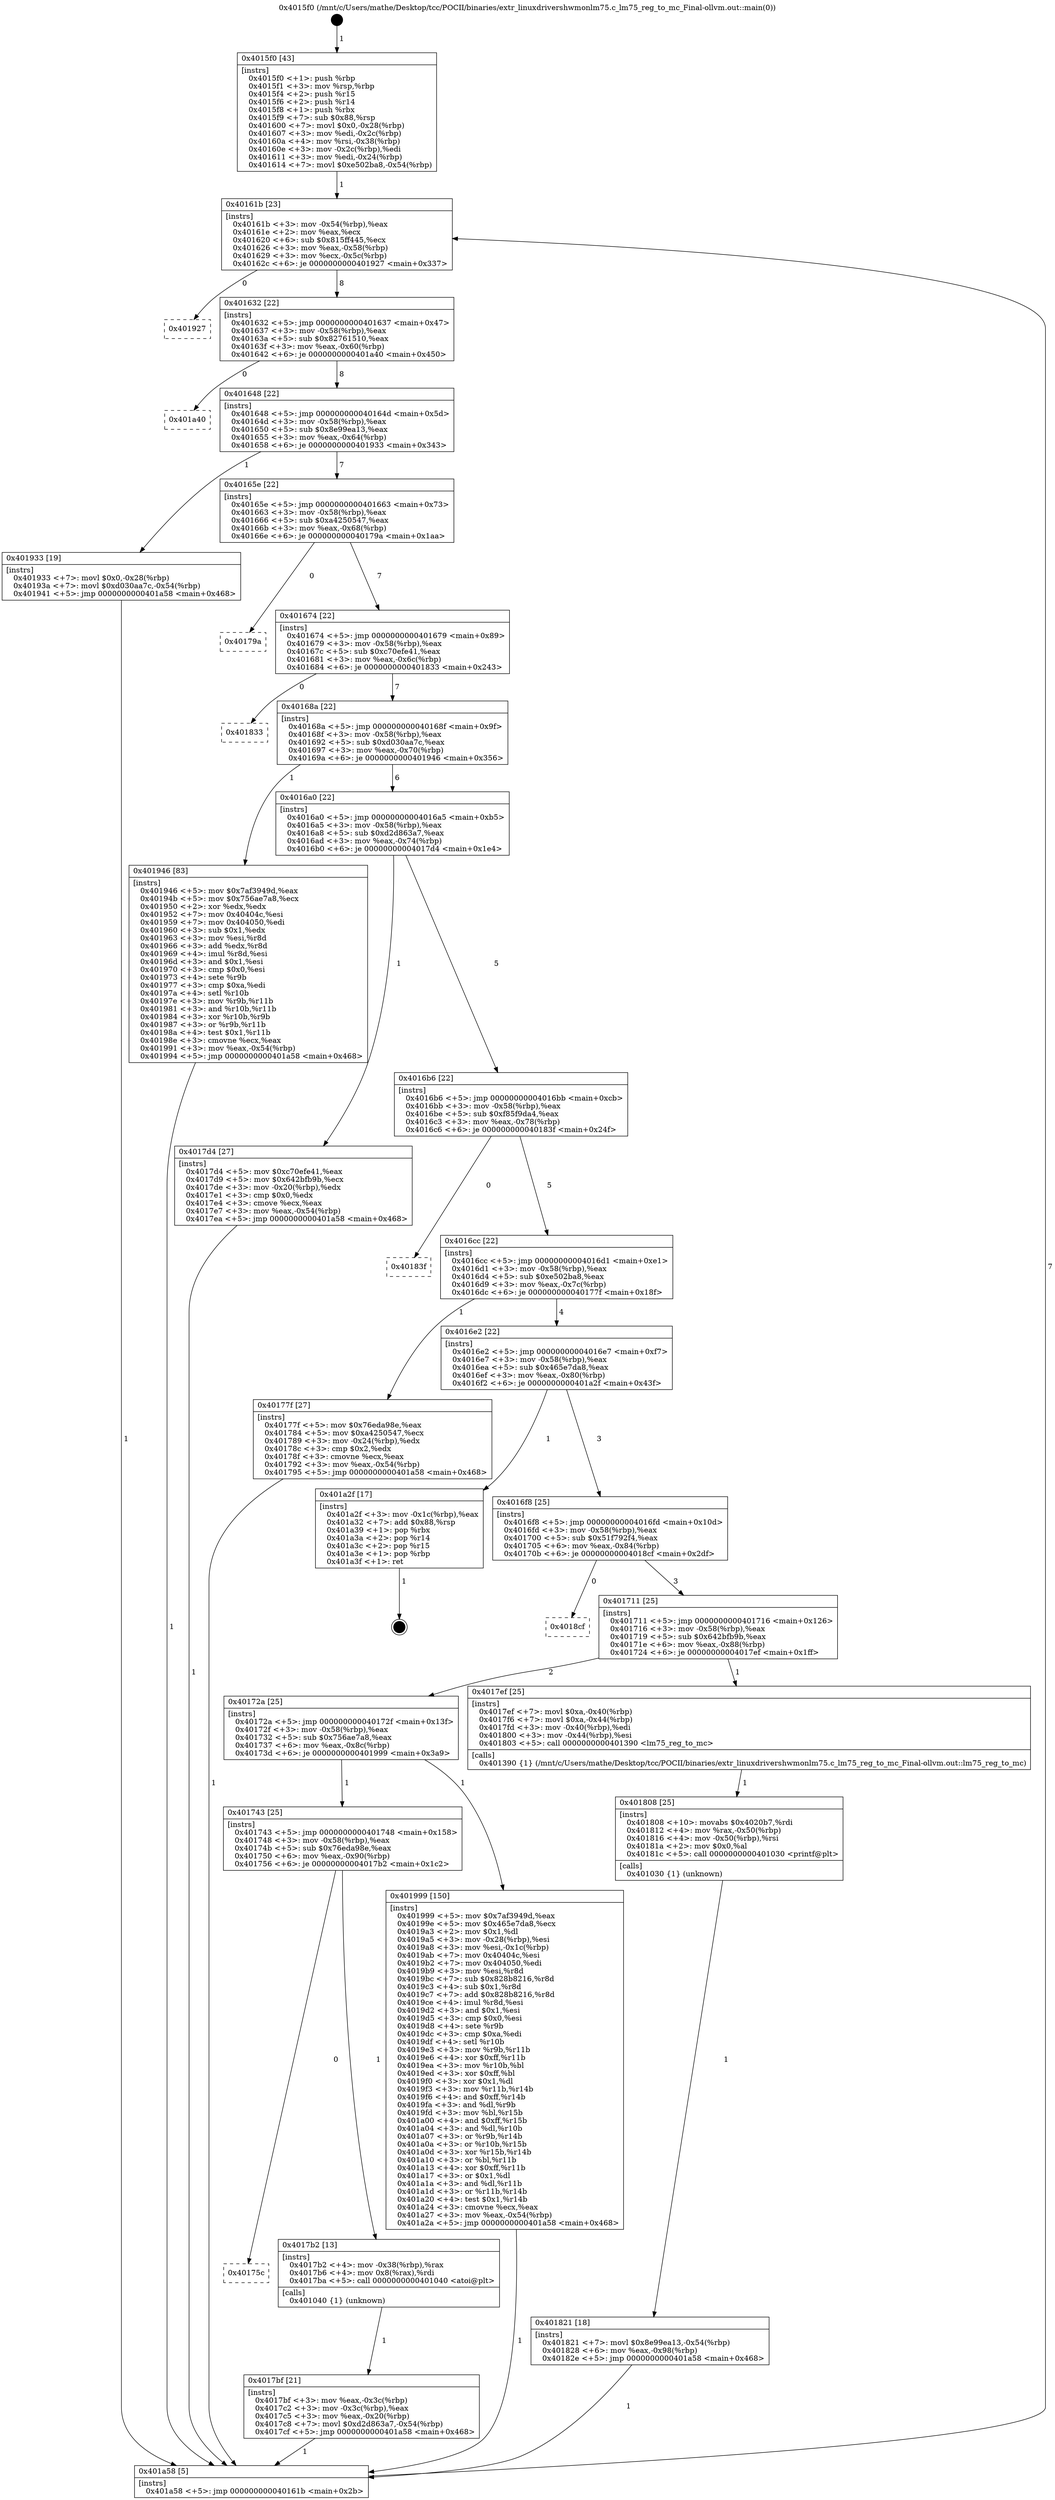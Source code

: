 digraph "0x4015f0" {
  label = "0x4015f0 (/mnt/c/Users/mathe/Desktop/tcc/POCII/binaries/extr_linuxdrivershwmonlm75.c_lm75_reg_to_mc_Final-ollvm.out::main(0))"
  labelloc = "t"
  node[shape=record]

  Entry [label="",width=0.3,height=0.3,shape=circle,fillcolor=black,style=filled]
  "0x40161b" [label="{
     0x40161b [23]\l
     | [instrs]\l
     &nbsp;&nbsp;0x40161b \<+3\>: mov -0x54(%rbp),%eax\l
     &nbsp;&nbsp;0x40161e \<+2\>: mov %eax,%ecx\l
     &nbsp;&nbsp;0x401620 \<+6\>: sub $0x815ff445,%ecx\l
     &nbsp;&nbsp;0x401626 \<+3\>: mov %eax,-0x58(%rbp)\l
     &nbsp;&nbsp;0x401629 \<+3\>: mov %ecx,-0x5c(%rbp)\l
     &nbsp;&nbsp;0x40162c \<+6\>: je 0000000000401927 \<main+0x337\>\l
  }"]
  "0x401927" [label="{
     0x401927\l
  }", style=dashed]
  "0x401632" [label="{
     0x401632 [22]\l
     | [instrs]\l
     &nbsp;&nbsp;0x401632 \<+5\>: jmp 0000000000401637 \<main+0x47\>\l
     &nbsp;&nbsp;0x401637 \<+3\>: mov -0x58(%rbp),%eax\l
     &nbsp;&nbsp;0x40163a \<+5\>: sub $0x82761510,%eax\l
     &nbsp;&nbsp;0x40163f \<+3\>: mov %eax,-0x60(%rbp)\l
     &nbsp;&nbsp;0x401642 \<+6\>: je 0000000000401a40 \<main+0x450\>\l
  }"]
  Exit [label="",width=0.3,height=0.3,shape=circle,fillcolor=black,style=filled,peripheries=2]
  "0x401a40" [label="{
     0x401a40\l
  }", style=dashed]
  "0x401648" [label="{
     0x401648 [22]\l
     | [instrs]\l
     &nbsp;&nbsp;0x401648 \<+5\>: jmp 000000000040164d \<main+0x5d\>\l
     &nbsp;&nbsp;0x40164d \<+3\>: mov -0x58(%rbp),%eax\l
     &nbsp;&nbsp;0x401650 \<+5\>: sub $0x8e99ea13,%eax\l
     &nbsp;&nbsp;0x401655 \<+3\>: mov %eax,-0x64(%rbp)\l
     &nbsp;&nbsp;0x401658 \<+6\>: je 0000000000401933 \<main+0x343\>\l
  }"]
  "0x401821" [label="{
     0x401821 [18]\l
     | [instrs]\l
     &nbsp;&nbsp;0x401821 \<+7\>: movl $0x8e99ea13,-0x54(%rbp)\l
     &nbsp;&nbsp;0x401828 \<+6\>: mov %eax,-0x98(%rbp)\l
     &nbsp;&nbsp;0x40182e \<+5\>: jmp 0000000000401a58 \<main+0x468\>\l
  }"]
  "0x401933" [label="{
     0x401933 [19]\l
     | [instrs]\l
     &nbsp;&nbsp;0x401933 \<+7\>: movl $0x0,-0x28(%rbp)\l
     &nbsp;&nbsp;0x40193a \<+7\>: movl $0xd030aa7c,-0x54(%rbp)\l
     &nbsp;&nbsp;0x401941 \<+5\>: jmp 0000000000401a58 \<main+0x468\>\l
  }"]
  "0x40165e" [label="{
     0x40165e [22]\l
     | [instrs]\l
     &nbsp;&nbsp;0x40165e \<+5\>: jmp 0000000000401663 \<main+0x73\>\l
     &nbsp;&nbsp;0x401663 \<+3\>: mov -0x58(%rbp),%eax\l
     &nbsp;&nbsp;0x401666 \<+5\>: sub $0xa4250547,%eax\l
     &nbsp;&nbsp;0x40166b \<+3\>: mov %eax,-0x68(%rbp)\l
     &nbsp;&nbsp;0x40166e \<+6\>: je 000000000040179a \<main+0x1aa\>\l
  }"]
  "0x401808" [label="{
     0x401808 [25]\l
     | [instrs]\l
     &nbsp;&nbsp;0x401808 \<+10\>: movabs $0x4020b7,%rdi\l
     &nbsp;&nbsp;0x401812 \<+4\>: mov %rax,-0x50(%rbp)\l
     &nbsp;&nbsp;0x401816 \<+4\>: mov -0x50(%rbp),%rsi\l
     &nbsp;&nbsp;0x40181a \<+2\>: mov $0x0,%al\l
     &nbsp;&nbsp;0x40181c \<+5\>: call 0000000000401030 \<printf@plt\>\l
     | [calls]\l
     &nbsp;&nbsp;0x401030 \{1\} (unknown)\l
  }"]
  "0x40179a" [label="{
     0x40179a\l
  }", style=dashed]
  "0x401674" [label="{
     0x401674 [22]\l
     | [instrs]\l
     &nbsp;&nbsp;0x401674 \<+5\>: jmp 0000000000401679 \<main+0x89\>\l
     &nbsp;&nbsp;0x401679 \<+3\>: mov -0x58(%rbp),%eax\l
     &nbsp;&nbsp;0x40167c \<+5\>: sub $0xc70efe41,%eax\l
     &nbsp;&nbsp;0x401681 \<+3\>: mov %eax,-0x6c(%rbp)\l
     &nbsp;&nbsp;0x401684 \<+6\>: je 0000000000401833 \<main+0x243\>\l
  }"]
  "0x4017bf" [label="{
     0x4017bf [21]\l
     | [instrs]\l
     &nbsp;&nbsp;0x4017bf \<+3\>: mov %eax,-0x3c(%rbp)\l
     &nbsp;&nbsp;0x4017c2 \<+3\>: mov -0x3c(%rbp),%eax\l
     &nbsp;&nbsp;0x4017c5 \<+3\>: mov %eax,-0x20(%rbp)\l
     &nbsp;&nbsp;0x4017c8 \<+7\>: movl $0xd2d863a7,-0x54(%rbp)\l
     &nbsp;&nbsp;0x4017cf \<+5\>: jmp 0000000000401a58 \<main+0x468\>\l
  }"]
  "0x401833" [label="{
     0x401833\l
  }", style=dashed]
  "0x40168a" [label="{
     0x40168a [22]\l
     | [instrs]\l
     &nbsp;&nbsp;0x40168a \<+5\>: jmp 000000000040168f \<main+0x9f\>\l
     &nbsp;&nbsp;0x40168f \<+3\>: mov -0x58(%rbp),%eax\l
     &nbsp;&nbsp;0x401692 \<+5\>: sub $0xd030aa7c,%eax\l
     &nbsp;&nbsp;0x401697 \<+3\>: mov %eax,-0x70(%rbp)\l
     &nbsp;&nbsp;0x40169a \<+6\>: je 0000000000401946 \<main+0x356\>\l
  }"]
  "0x40175c" [label="{
     0x40175c\l
  }", style=dashed]
  "0x401946" [label="{
     0x401946 [83]\l
     | [instrs]\l
     &nbsp;&nbsp;0x401946 \<+5\>: mov $0x7af3949d,%eax\l
     &nbsp;&nbsp;0x40194b \<+5\>: mov $0x756ae7a8,%ecx\l
     &nbsp;&nbsp;0x401950 \<+2\>: xor %edx,%edx\l
     &nbsp;&nbsp;0x401952 \<+7\>: mov 0x40404c,%esi\l
     &nbsp;&nbsp;0x401959 \<+7\>: mov 0x404050,%edi\l
     &nbsp;&nbsp;0x401960 \<+3\>: sub $0x1,%edx\l
     &nbsp;&nbsp;0x401963 \<+3\>: mov %esi,%r8d\l
     &nbsp;&nbsp;0x401966 \<+3\>: add %edx,%r8d\l
     &nbsp;&nbsp;0x401969 \<+4\>: imul %r8d,%esi\l
     &nbsp;&nbsp;0x40196d \<+3\>: and $0x1,%esi\l
     &nbsp;&nbsp;0x401970 \<+3\>: cmp $0x0,%esi\l
     &nbsp;&nbsp;0x401973 \<+4\>: sete %r9b\l
     &nbsp;&nbsp;0x401977 \<+3\>: cmp $0xa,%edi\l
     &nbsp;&nbsp;0x40197a \<+4\>: setl %r10b\l
     &nbsp;&nbsp;0x40197e \<+3\>: mov %r9b,%r11b\l
     &nbsp;&nbsp;0x401981 \<+3\>: and %r10b,%r11b\l
     &nbsp;&nbsp;0x401984 \<+3\>: xor %r10b,%r9b\l
     &nbsp;&nbsp;0x401987 \<+3\>: or %r9b,%r11b\l
     &nbsp;&nbsp;0x40198a \<+4\>: test $0x1,%r11b\l
     &nbsp;&nbsp;0x40198e \<+3\>: cmovne %ecx,%eax\l
     &nbsp;&nbsp;0x401991 \<+3\>: mov %eax,-0x54(%rbp)\l
     &nbsp;&nbsp;0x401994 \<+5\>: jmp 0000000000401a58 \<main+0x468\>\l
  }"]
  "0x4016a0" [label="{
     0x4016a0 [22]\l
     | [instrs]\l
     &nbsp;&nbsp;0x4016a0 \<+5\>: jmp 00000000004016a5 \<main+0xb5\>\l
     &nbsp;&nbsp;0x4016a5 \<+3\>: mov -0x58(%rbp),%eax\l
     &nbsp;&nbsp;0x4016a8 \<+5\>: sub $0xd2d863a7,%eax\l
     &nbsp;&nbsp;0x4016ad \<+3\>: mov %eax,-0x74(%rbp)\l
     &nbsp;&nbsp;0x4016b0 \<+6\>: je 00000000004017d4 \<main+0x1e4\>\l
  }"]
  "0x4017b2" [label="{
     0x4017b2 [13]\l
     | [instrs]\l
     &nbsp;&nbsp;0x4017b2 \<+4\>: mov -0x38(%rbp),%rax\l
     &nbsp;&nbsp;0x4017b6 \<+4\>: mov 0x8(%rax),%rdi\l
     &nbsp;&nbsp;0x4017ba \<+5\>: call 0000000000401040 \<atoi@plt\>\l
     | [calls]\l
     &nbsp;&nbsp;0x401040 \{1\} (unknown)\l
  }"]
  "0x4017d4" [label="{
     0x4017d4 [27]\l
     | [instrs]\l
     &nbsp;&nbsp;0x4017d4 \<+5\>: mov $0xc70efe41,%eax\l
     &nbsp;&nbsp;0x4017d9 \<+5\>: mov $0x642bfb9b,%ecx\l
     &nbsp;&nbsp;0x4017de \<+3\>: mov -0x20(%rbp),%edx\l
     &nbsp;&nbsp;0x4017e1 \<+3\>: cmp $0x0,%edx\l
     &nbsp;&nbsp;0x4017e4 \<+3\>: cmove %ecx,%eax\l
     &nbsp;&nbsp;0x4017e7 \<+3\>: mov %eax,-0x54(%rbp)\l
     &nbsp;&nbsp;0x4017ea \<+5\>: jmp 0000000000401a58 \<main+0x468\>\l
  }"]
  "0x4016b6" [label="{
     0x4016b6 [22]\l
     | [instrs]\l
     &nbsp;&nbsp;0x4016b6 \<+5\>: jmp 00000000004016bb \<main+0xcb\>\l
     &nbsp;&nbsp;0x4016bb \<+3\>: mov -0x58(%rbp),%eax\l
     &nbsp;&nbsp;0x4016be \<+5\>: sub $0xf85f9da4,%eax\l
     &nbsp;&nbsp;0x4016c3 \<+3\>: mov %eax,-0x78(%rbp)\l
     &nbsp;&nbsp;0x4016c6 \<+6\>: je 000000000040183f \<main+0x24f\>\l
  }"]
  "0x401743" [label="{
     0x401743 [25]\l
     | [instrs]\l
     &nbsp;&nbsp;0x401743 \<+5\>: jmp 0000000000401748 \<main+0x158\>\l
     &nbsp;&nbsp;0x401748 \<+3\>: mov -0x58(%rbp),%eax\l
     &nbsp;&nbsp;0x40174b \<+5\>: sub $0x76eda98e,%eax\l
     &nbsp;&nbsp;0x401750 \<+6\>: mov %eax,-0x90(%rbp)\l
     &nbsp;&nbsp;0x401756 \<+6\>: je 00000000004017b2 \<main+0x1c2\>\l
  }"]
  "0x40183f" [label="{
     0x40183f\l
  }", style=dashed]
  "0x4016cc" [label="{
     0x4016cc [22]\l
     | [instrs]\l
     &nbsp;&nbsp;0x4016cc \<+5\>: jmp 00000000004016d1 \<main+0xe1\>\l
     &nbsp;&nbsp;0x4016d1 \<+3\>: mov -0x58(%rbp),%eax\l
     &nbsp;&nbsp;0x4016d4 \<+5\>: sub $0xe502ba8,%eax\l
     &nbsp;&nbsp;0x4016d9 \<+3\>: mov %eax,-0x7c(%rbp)\l
     &nbsp;&nbsp;0x4016dc \<+6\>: je 000000000040177f \<main+0x18f\>\l
  }"]
  "0x401999" [label="{
     0x401999 [150]\l
     | [instrs]\l
     &nbsp;&nbsp;0x401999 \<+5\>: mov $0x7af3949d,%eax\l
     &nbsp;&nbsp;0x40199e \<+5\>: mov $0x465e7da8,%ecx\l
     &nbsp;&nbsp;0x4019a3 \<+2\>: mov $0x1,%dl\l
     &nbsp;&nbsp;0x4019a5 \<+3\>: mov -0x28(%rbp),%esi\l
     &nbsp;&nbsp;0x4019a8 \<+3\>: mov %esi,-0x1c(%rbp)\l
     &nbsp;&nbsp;0x4019ab \<+7\>: mov 0x40404c,%esi\l
     &nbsp;&nbsp;0x4019b2 \<+7\>: mov 0x404050,%edi\l
     &nbsp;&nbsp;0x4019b9 \<+3\>: mov %esi,%r8d\l
     &nbsp;&nbsp;0x4019bc \<+7\>: sub $0x828b8216,%r8d\l
     &nbsp;&nbsp;0x4019c3 \<+4\>: sub $0x1,%r8d\l
     &nbsp;&nbsp;0x4019c7 \<+7\>: add $0x828b8216,%r8d\l
     &nbsp;&nbsp;0x4019ce \<+4\>: imul %r8d,%esi\l
     &nbsp;&nbsp;0x4019d2 \<+3\>: and $0x1,%esi\l
     &nbsp;&nbsp;0x4019d5 \<+3\>: cmp $0x0,%esi\l
     &nbsp;&nbsp;0x4019d8 \<+4\>: sete %r9b\l
     &nbsp;&nbsp;0x4019dc \<+3\>: cmp $0xa,%edi\l
     &nbsp;&nbsp;0x4019df \<+4\>: setl %r10b\l
     &nbsp;&nbsp;0x4019e3 \<+3\>: mov %r9b,%r11b\l
     &nbsp;&nbsp;0x4019e6 \<+4\>: xor $0xff,%r11b\l
     &nbsp;&nbsp;0x4019ea \<+3\>: mov %r10b,%bl\l
     &nbsp;&nbsp;0x4019ed \<+3\>: xor $0xff,%bl\l
     &nbsp;&nbsp;0x4019f0 \<+3\>: xor $0x1,%dl\l
     &nbsp;&nbsp;0x4019f3 \<+3\>: mov %r11b,%r14b\l
     &nbsp;&nbsp;0x4019f6 \<+4\>: and $0xff,%r14b\l
     &nbsp;&nbsp;0x4019fa \<+3\>: and %dl,%r9b\l
     &nbsp;&nbsp;0x4019fd \<+3\>: mov %bl,%r15b\l
     &nbsp;&nbsp;0x401a00 \<+4\>: and $0xff,%r15b\l
     &nbsp;&nbsp;0x401a04 \<+3\>: and %dl,%r10b\l
     &nbsp;&nbsp;0x401a07 \<+3\>: or %r9b,%r14b\l
     &nbsp;&nbsp;0x401a0a \<+3\>: or %r10b,%r15b\l
     &nbsp;&nbsp;0x401a0d \<+3\>: xor %r15b,%r14b\l
     &nbsp;&nbsp;0x401a10 \<+3\>: or %bl,%r11b\l
     &nbsp;&nbsp;0x401a13 \<+4\>: xor $0xff,%r11b\l
     &nbsp;&nbsp;0x401a17 \<+3\>: or $0x1,%dl\l
     &nbsp;&nbsp;0x401a1a \<+3\>: and %dl,%r11b\l
     &nbsp;&nbsp;0x401a1d \<+3\>: or %r11b,%r14b\l
     &nbsp;&nbsp;0x401a20 \<+4\>: test $0x1,%r14b\l
     &nbsp;&nbsp;0x401a24 \<+3\>: cmovne %ecx,%eax\l
     &nbsp;&nbsp;0x401a27 \<+3\>: mov %eax,-0x54(%rbp)\l
     &nbsp;&nbsp;0x401a2a \<+5\>: jmp 0000000000401a58 \<main+0x468\>\l
  }"]
  "0x40177f" [label="{
     0x40177f [27]\l
     | [instrs]\l
     &nbsp;&nbsp;0x40177f \<+5\>: mov $0x76eda98e,%eax\l
     &nbsp;&nbsp;0x401784 \<+5\>: mov $0xa4250547,%ecx\l
     &nbsp;&nbsp;0x401789 \<+3\>: mov -0x24(%rbp),%edx\l
     &nbsp;&nbsp;0x40178c \<+3\>: cmp $0x2,%edx\l
     &nbsp;&nbsp;0x40178f \<+3\>: cmovne %ecx,%eax\l
     &nbsp;&nbsp;0x401792 \<+3\>: mov %eax,-0x54(%rbp)\l
     &nbsp;&nbsp;0x401795 \<+5\>: jmp 0000000000401a58 \<main+0x468\>\l
  }"]
  "0x4016e2" [label="{
     0x4016e2 [22]\l
     | [instrs]\l
     &nbsp;&nbsp;0x4016e2 \<+5\>: jmp 00000000004016e7 \<main+0xf7\>\l
     &nbsp;&nbsp;0x4016e7 \<+3\>: mov -0x58(%rbp),%eax\l
     &nbsp;&nbsp;0x4016ea \<+5\>: sub $0x465e7da8,%eax\l
     &nbsp;&nbsp;0x4016ef \<+3\>: mov %eax,-0x80(%rbp)\l
     &nbsp;&nbsp;0x4016f2 \<+6\>: je 0000000000401a2f \<main+0x43f\>\l
  }"]
  "0x401a58" [label="{
     0x401a58 [5]\l
     | [instrs]\l
     &nbsp;&nbsp;0x401a58 \<+5\>: jmp 000000000040161b \<main+0x2b\>\l
  }"]
  "0x4015f0" [label="{
     0x4015f0 [43]\l
     | [instrs]\l
     &nbsp;&nbsp;0x4015f0 \<+1\>: push %rbp\l
     &nbsp;&nbsp;0x4015f1 \<+3\>: mov %rsp,%rbp\l
     &nbsp;&nbsp;0x4015f4 \<+2\>: push %r15\l
     &nbsp;&nbsp;0x4015f6 \<+2\>: push %r14\l
     &nbsp;&nbsp;0x4015f8 \<+1\>: push %rbx\l
     &nbsp;&nbsp;0x4015f9 \<+7\>: sub $0x88,%rsp\l
     &nbsp;&nbsp;0x401600 \<+7\>: movl $0x0,-0x28(%rbp)\l
     &nbsp;&nbsp;0x401607 \<+3\>: mov %edi,-0x2c(%rbp)\l
     &nbsp;&nbsp;0x40160a \<+4\>: mov %rsi,-0x38(%rbp)\l
     &nbsp;&nbsp;0x40160e \<+3\>: mov -0x2c(%rbp),%edi\l
     &nbsp;&nbsp;0x401611 \<+3\>: mov %edi,-0x24(%rbp)\l
     &nbsp;&nbsp;0x401614 \<+7\>: movl $0xe502ba8,-0x54(%rbp)\l
  }"]
  "0x40172a" [label="{
     0x40172a [25]\l
     | [instrs]\l
     &nbsp;&nbsp;0x40172a \<+5\>: jmp 000000000040172f \<main+0x13f\>\l
     &nbsp;&nbsp;0x40172f \<+3\>: mov -0x58(%rbp),%eax\l
     &nbsp;&nbsp;0x401732 \<+5\>: sub $0x756ae7a8,%eax\l
     &nbsp;&nbsp;0x401737 \<+6\>: mov %eax,-0x8c(%rbp)\l
     &nbsp;&nbsp;0x40173d \<+6\>: je 0000000000401999 \<main+0x3a9\>\l
  }"]
  "0x401a2f" [label="{
     0x401a2f [17]\l
     | [instrs]\l
     &nbsp;&nbsp;0x401a2f \<+3\>: mov -0x1c(%rbp),%eax\l
     &nbsp;&nbsp;0x401a32 \<+7\>: add $0x88,%rsp\l
     &nbsp;&nbsp;0x401a39 \<+1\>: pop %rbx\l
     &nbsp;&nbsp;0x401a3a \<+2\>: pop %r14\l
     &nbsp;&nbsp;0x401a3c \<+2\>: pop %r15\l
     &nbsp;&nbsp;0x401a3e \<+1\>: pop %rbp\l
     &nbsp;&nbsp;0x401a3f \<+1\>: ret\l
  }"]
  "0x4016f8" [label="{
     0x4016f8 [25]\l
     | [instrs]\l
     &nbsp;&nbsp;0x4016f8 \<+5\>: jmp 00000000004016fd \<main+0x10d\>\l
     &nbsp;&nbsp;0x4016fd \<+3\>: mov -0x58(%rbp),%eax\l
     &nbsp;&nbsp;0x401700 \<+5\>: sub $0x51f792f4,%eax\l
     &nbsp;&nbsp;0x401705 \<+6\>: mov %eax,-0x84(%rbp)\l
     &nbsp;&nbsp;0x40170b \<+6\>: je 00000000004018cf \<main+0x2df\>\l
  }"]
  "0x4017ef" [label="{
     0x4017ef [25]\l
     | [instrs]\l
     &nbsp;&nbsp;0x4017ef \<+7\>: movl $0xa,-0x40(%rbp)\l
     &nbsp;&nbsp;0x4017f6 \<+7\>: movl $0xa,-0x44(%rbp)\l
     &nbsp;&nbsp;0x4017fd \<+3\>: mov -0x40(%rbp),%edi\l
     &nbsp;&nbsp;0x401800 \<+3\>: mov -0x44(%rbp),%esi\l
     &nbsp;&nbsp;0x401803 \<+5\>: call 0000000000401390 \<lm75_reg_to_mc\>\l
     | [calls]\l
     &nbsp;&nbsp;0x401390 \{1\} (/mnt/c/Users/mathe/Desktop/tcc/POCII/binaries/extr_linuxdrivershwmonlm75.c_lm75_reg_to_mc_Final-ollvm.out::lm75_reg_to_mc)\l
  }"]
  "0x4018cf" [label="{
     0x4018cf\l
  }", style=dashed]
  "0x401711" [label="{
     0x401711 [25]\l
     | [instrs]\l
     &nbsp;&nbsp;0x401711 \<+5\>: jmp 0000000000401716 \<main+0x126\>\l
     &nbsp;&nbsp;0x401716 \<+3\>: mov -0x58(%rbp),%eax\l
     &nbsp;&nbsp;0x401719 \<+5\>: sub $0x642bfb9b,%eax\l
     &nbsp;&nbsp;0x40171e \<+6\>: mov %eax,-0x88(%rbp)\l
     &nbsp;&nbsp;0x401724 \<+6\>: je 00000000004017ef \<main+0x1ff\>\l
  }"]
  Entry -> "0x4015f0" [label=" 1"]
  "0x40161b" -> "0x401927" [label=" 0"]
  "0x40161b" -> "0x401632" [label=" 8"]
  "0x401a2f" -> Exit [label=" 1"]
  "0x401632" -> "0x401a40" [label=" 0"]
  "0x401632" -> "0x401648" [label=" 8"]
  "0x401999" -> "0x401a58" [label=" 1"]
  "0x401648" -> "0x401933" [label=" 1"]
  "0x401648" -> "0x40165e" [label=" 7"]
  "0x401946" -> "0x401a58" [label=" 1"]
  "0x40165e" -> "0x40179a" [label=" 0"]
  "0x40165e" -> "0x401674" [label=" 7"]
  "0x401933" -> "0x401a58" [label=" 1"]
  "0x401674" -> "0x401833" [label=" 0"]
  "0x401674" -> "0x40168a" [label=" 7"]
  "0x401821" -> "0x401a58" [label=" 1"]
  "0x40168a" -> "0x401946" [label=" 1"]
  "0x40168a" -> "0x4016a0" [label=" 6"]
  "0x401808" -> "0x401821" [label=" 1"]
  "0x4016a0" -> "0x4017d4" [label=" 1"]
  "0x4016a0" -> "0x4016b6" [label=" 5"]
  "0x4017ef" -> "0x401808" [label=" 1"]
  "0x4016b6" -> "0x40183f" [label=" 0"]
  "0x4016b6" -> "0x4016cc" [label=" 5"]
  "0x4017bf" -> "0x401a58" [label=" 1"]
  "0x4016cc" -> "0x40177f" [label=" 1"]
  "0x4016cc" -> "0x4016e2" [label=" 4"]
  "0x40177f" -> "0x401a58" [label=" 1"]
  "0x4015f0" -> "0x40161b" [label=" 1"]
  "0x401a58" -> "0x40161b" [label=" 7"]
  "0x4017b2" -> "0x4017bf" [label=" 1"]
  "0x4016e2" -> "0x401a2f" [label=" 1"]
  "0x4016e2" -> "0x4016f8" [label=" 3"]
  "0x401743" -> "0x4017b2" [label=" 1"]
  "0x4016f8" -> "0x4018cf" [label=" 0"]
  "0x4016f8" -> "0x401711" [label=" 3"]
  "0x4017d4" -> "0x401a58" [label=" 1"]
  "0x401711" -> "0x4017ef" [label=" 1"]
  "0x401711" -> "0x40172a" [label=" 2"]
  "0x401743" -> "0x40175c" [label=" 0"]
  "0x40172a" -> "0x401999" [label=" 1"]
  "0x40172a" -> "0x401743" [label=" 1"]
}
